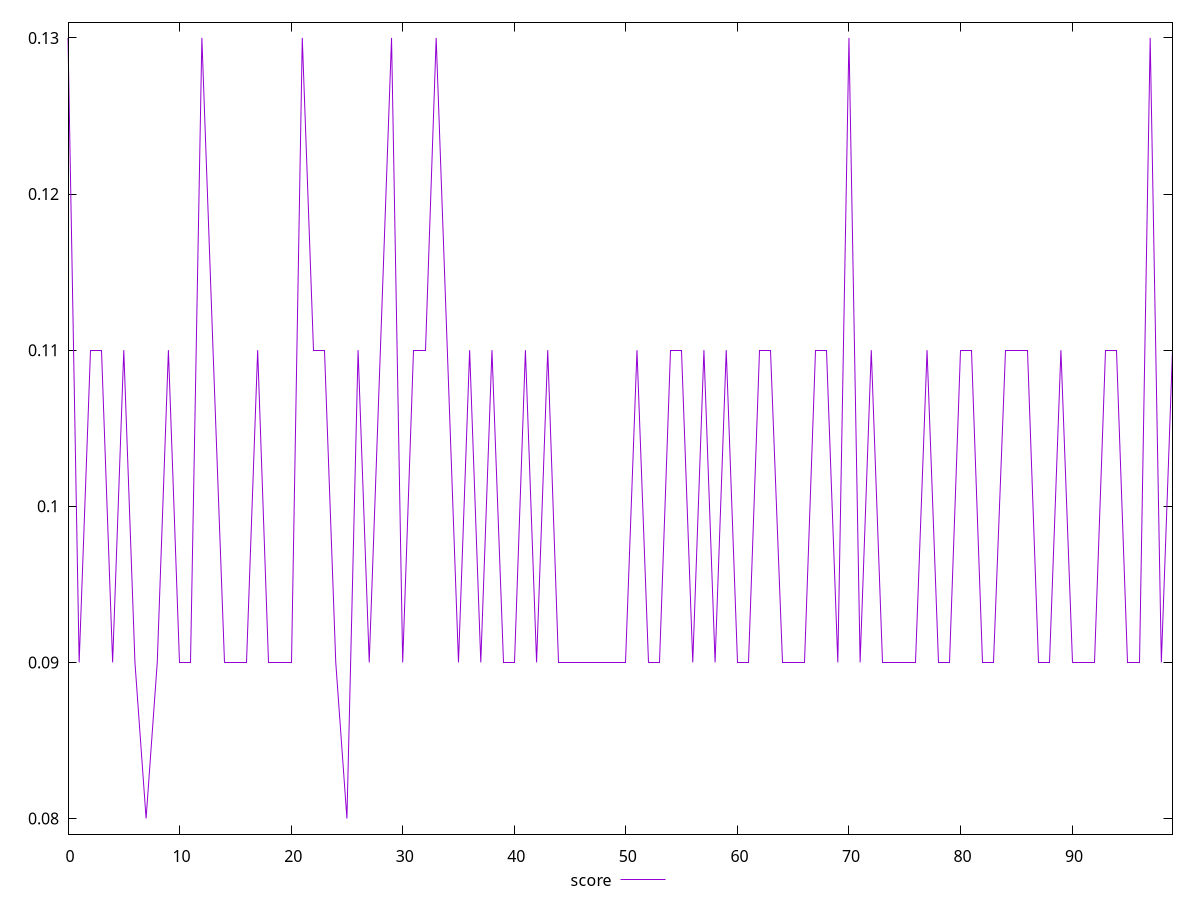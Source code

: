 reset

$score <<EOF
0 0.13
1 0.09
2 0.11
3 0.11
4 0.09
5 0.11
6 0.09
7 0.08
8 0.09
9 0.11
10 0.09
11 0.09
12 0.13
13 0.11
14 0.09
15 0.09
16 0.09
17 0.11
18 0.09
19 0.09
20 0.09
21 0.13
22 0.11
23 0.11
24 0.09
25 0.08
26 0.11
27 0.09
28 0.11
29 0.13
30 0.09
31 0.11
32 0.11
33 0.13
34 0.11
35 0.09
36 0.11
37 0.09
38 0.11
39 0.09
40 0.09
41 0.11
42 0.09
43 0.11
44 0.09
45 0.09
46 0.09
47 0.09
48 0.09
49 0.09
50 0.09
51 0.11
52 0.09
53 0.09
54 0.11
55 0.11
56 0.09
57 0.11
58 0.09
59 0.11
60 0.09
61 0.09
62 0.11
63 0.11
64 0.09
65 0.09
66 0.09
67 0.11
68 0.11
69 0.09
70 0.13
71 0.09
72 0.11
73 0.09
74 0.09
75 0.09
76 0.09
77 0.11
78 0.09
79 0.09
80 0.11
81 0.11
82 0.09
83 0.09
84 0.11
85 0.11
86 0.11
87 0.09
88 0.09
89 0.11
90 0.09
91 0.09
92 0.09
93 0.11
94 0.11
95 0.09
96 0.09
97 0.13
98 0.09
99 0.11
EOF

set key outside below
set xrange [0:99]
set yrange [0.079:0.131]
set trange [0.079:0.131]
set terminal svg size 640, 500 enhanced background rgb 'white'
set output "reports/report_00033_2021-03-01T14-23-16.841Z/unused-javascript/samples/astro/score/values.svg"

plot $score title "score" with line

reset
